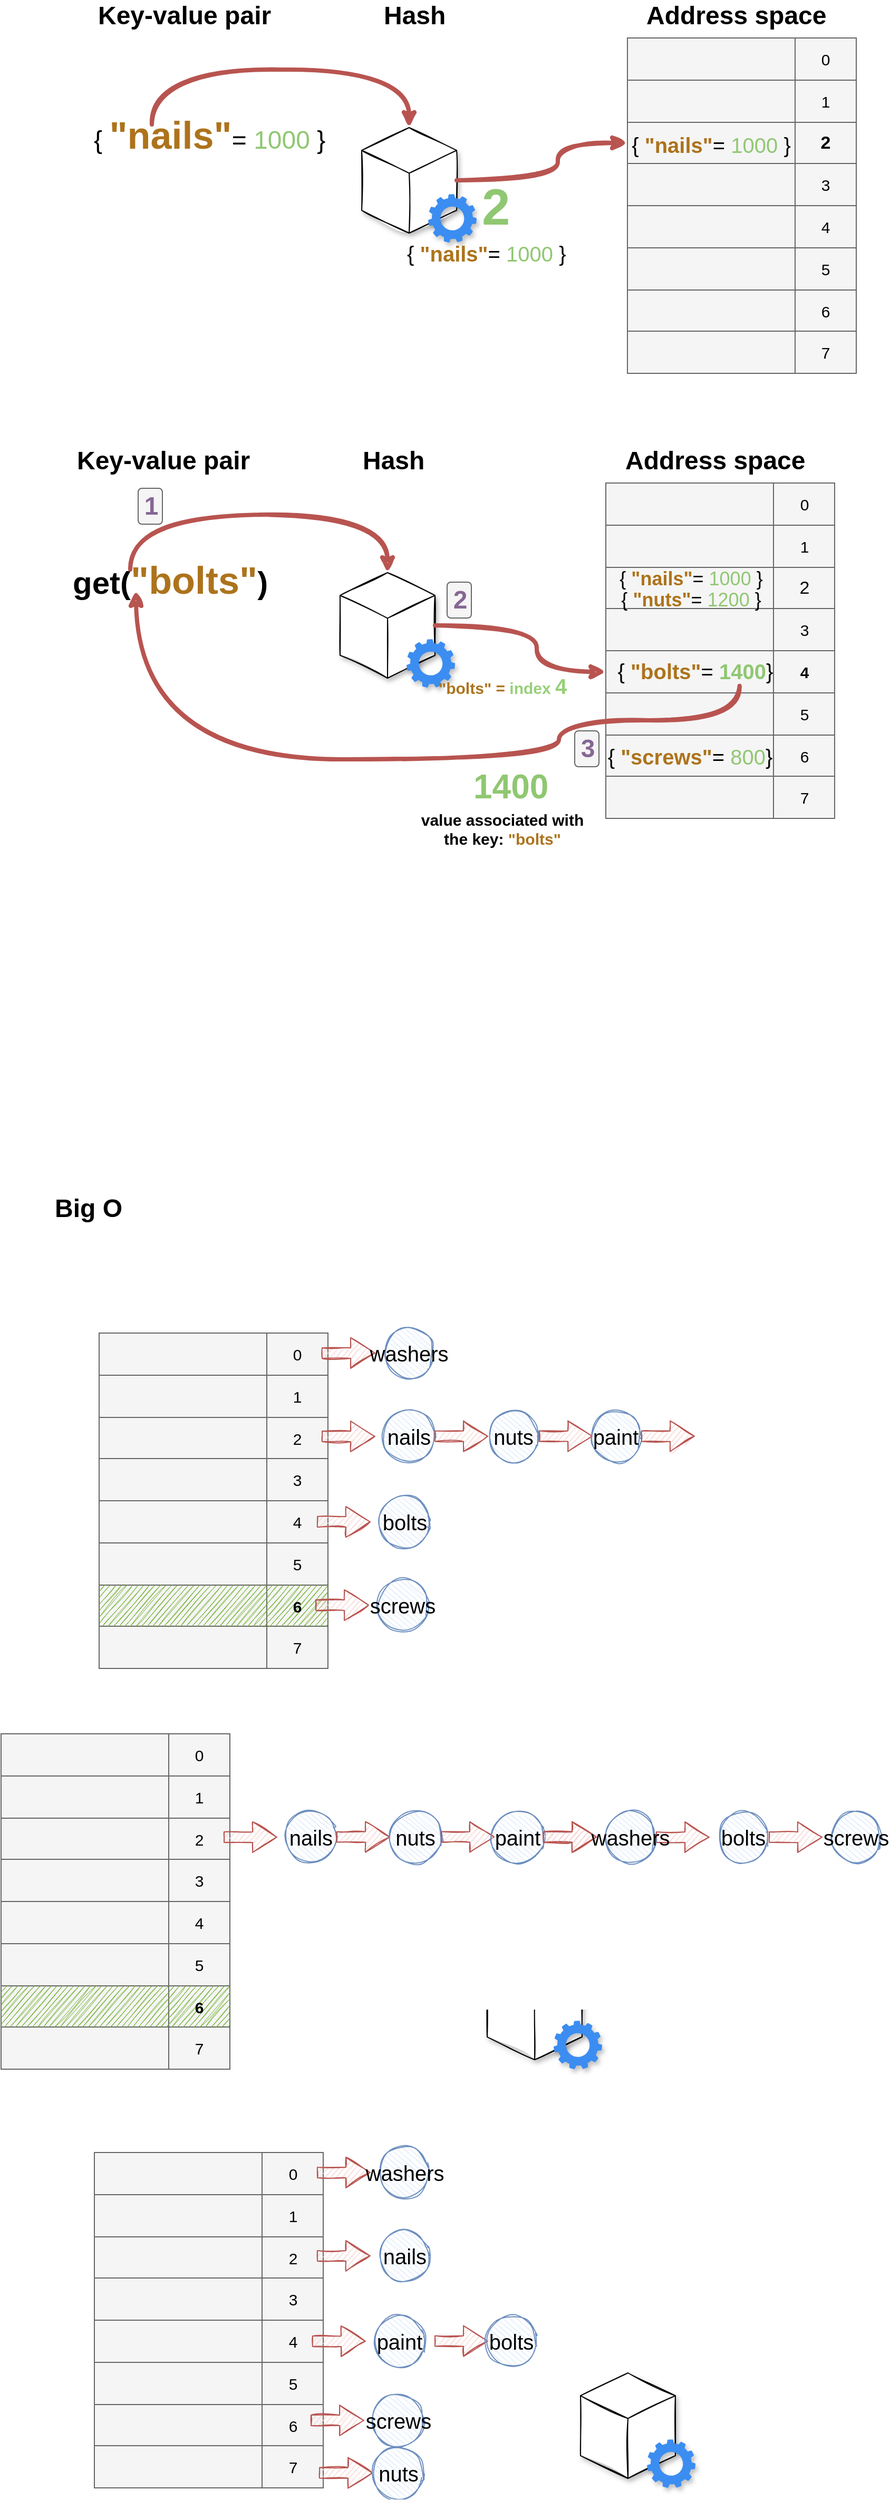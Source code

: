 <mxfile version="13.7.9" type="embed"><diagram id="lMCECdiOliHJ0kIxP1SO" name="Page-1"><mxGraphModel dx="1093" dy="-15664" grid="0" gridSize="10" guides="1" tooltips="1" connect="1" arrows="1" fold="1" page="0" pageScale="1" pageWidth="850" pageHeight="1100" background="#ffffff" math="0" shadow="0"><root><mxCell id="0"/><mxCell id="1" parent="0"/><mxCell id="261" value="" style="shape=table;html=1;whiteSpace=wrap;startSize=0;container=1;collapsible=0;childLayout=tableLayout;fillColor=#f5f5f5;strokeColor=#666666;fontColor=#000000;" vertex="1" parent="1"><mxGeometry x="96.5" y="18555" width="217" height="318" as="geometry"/></mxCell><mxCell id="262" value="" style="shape=partialRectangle;html=1;whiteSpace=wrap;collapsible=0;dropTarget=0;pointerEvents=0;fillColor=none;top=0;left=0;bottom=0;right=0;points=[[0,0.5],[1,0.5]];portConstraint=eastwest;fontColor=#000000;" vertex="1" parent="261"><mxGeometry width="217" height="40" as="geometry"/></mxCell><mxCell id="263" value="" style="shape=partialRectangle;html=1;whiteSpace=wrap;connectable=0;fillColor=none;top=0;left=0;bottom=0;right=0;overflow=hidden;fontColor=#000000;" vertex="1" parent="262"><mxGeometry width="159" height="40" as="geometry"/></mxCell><mxCell id="264" value="0" style="shape=partialRectangle;html=1;whiteSpace=wrap;connectable=0;fillColor=none;top=0;left=0;bottom=0;right=0;overflow=hidden;fontColor=#000000;fontSize=15;" vertex="1" parent="262"><mxGeometry x="159" width="58" height="40" as="geometry"/></mxCell><mxCell id="265" value="" style="shape=partialRectangle;html=1;whiteSpace=wrap;collapsible=0;dropTarget=0;pointerEvents=0;fillColor=none;top=0;left=0;bottom=0;right=0;points=[[0,0.5],[1,0.5]];portConstraint=eastwest;fontColor=#000000;" vertex="1" parent="261"><mxGeometry y="40" width="217" height="40" as="geometry"/></mxCell><mxCell id="266" value="" style="shape=partialRectangle;html=1;whiteSpace=wrap;connectable=0;fillColor=none;top=0;left=0;bottom=0;right=0;overflow=hidden;fontColor=#000000;" vertex="1" parent="265"><mxGeometry width="159" height="40" as="geometry"/></mxCell><mxCell id="267" value="1" style="shape=partialRectangle;html=1;whiteSpace=wrap;connectable=0;fillColor=none;top=0;left=0;bottom=0;right=0;overflow=hidden;fontColor=#000000;fontSize=15;" vertex="1" parent="265"><mxGeometry x="159" width="58" height="40" as="geometry"/></mxCell><mxCell id="268" value="" style="shape=partialRectangle;html=1;whiteSpace=wrap;collapsible=0;dropTarget=0;pointerEvents=0;fillColor=none;top=0;left=0;bottom=0;right=0;points=[[0,0.5],[1,0.5]];portConstraint=eastwest;fontColor=#000000;" vertex="1" parent="261"><mxGeometry y="80" width="217" height="39" as="geometry"/></mxCell><mxCell id="269" value="" style="shape=partialRectangle;html=1;whiteSpace=wrap;connectable=0;fillColor=none;top=0;left=0;bottom=0;right=0;overflow=hidden;fontColor=#000000;" vertex="1" parent="268"><mxGeometry width="159" height="39" as="geometry"/></mxCell><mxCell id="270" value="&lt;font style=&quot;font-size: 15px&quot;&gt;2&lt;/font&gt;" style="shape=partialRectangle;html=1;whiteSpace=wrap;connectable=0;fillColor=none;top=0;left=0;bottom=0;right=0;overflow=hidden;fontColor=#000000;fontSize=15;" vertex="1" parent="268"><mxGeometry x="159" width="58" height="39" as="geometry"/></mxCell><mxCell id="271" style="shape=partialRectangle;html=1;whiteSpace=wrap;collapsible=0;dropTarget=0;pointerEvents=0;fillColor=none;top=0;left=0;bottom=0;right=0;points=[[0,0.5],[1,0.5]];portConstraint=eastwest;fontColor=#000000;" vertex="1" parent="261"><mxGeometry y="119" width="217" height="40" as="geometry"/></mxCell><mxCell id="272" style="shape=partialRectangle;html=1;whiteSpace=wrap;connectable=0;fillColor=none;top=0;left=0;bottom=0;right=0;overflow=hidden;fontColor=#000000;" vertex="1" parent="271"><mxGeometry width="159" height="40" as="geometry"/></mxCell><mxCell id="273" value="3" style="shape=partialRectangle;html=1;whiteSpace=wrap;connectable=0;fillColor=none;top=0;left=0;bottom=0;right=0;overflow=hidden;fontColor=#000000;fontSize=15;" vertex="1" parent="271"><mxGeometry x="159" width="58" height="40" as="geometry"/></mxCell><mxCell id="274" style="shape=partialRectangle;html=1;whiteSpace=wrap;collapsible=0;dropTarget=0;pointerEvents=0;fillColor=none;top=0;left=0;bottom=0;right=0;points=[[0,0.5],[1,0.5]];portConstraint=eastwest;fontColor=#000000;" vertex="1" parent="261"><mxGeometry y="159" width="217" height="40" as="geometry"/></mxCell><mxCell id="275" value="" style="shape=partialRectangle;html=1;whiteSpace=wrap;connectable=0;fillColor=none;top=0;left=0;bottom=0;right=0;overflow=hidden;fontColor=#000000;" vertex="1" parent="274"><mxGeometry width="159" height="40" as="geometry"/></mxCell><mxCell id="276" value="4" style="shape=partialRectangle;html=1;whiteSpace=wrap;connectable=0;fillColor=none;top=0;left=0;bottom=0;right=0;overflow=hidden;fontColor=#000000;fontSize=15;" vertex="1" parent="274"><mxGeometry x="159" width="58" height="40" as="geometry"/></mxCell><mxCell id="277" style="shape=partialRectangle;html=1;whiteSpace=wrap;collapsible=0;dropTarget=0;pointerEvents=0;fillColor=none;top=0;left=0;bottom=0;right=0;points=[[0,0.5],[1,0.5]];portConstraint=eastwest;fontColor=#000000;" vertex="1" parent="261"><mxGeometry y="199" width="217" height="40" as="geometry"/></mxCell><mxCell id="278" style="shape=partialRectangle;html=1;whiteSpace=wrap;connectable=0;fillColor=none;top=0;left=0;bottom=0;right=0;overflow=hidden;fontColor=#000000;" vertex="1" parent="277"><mxGeometry width="159" height="40" as="geometry"/></mxCell><mxCell id="279" value="5" style="shape=partialRectangle;html=1;whiteSpace=wrap;connectable=0;fillColor=none;top=0;left=0;bottom=0;right=0;overflow=hidden;fontColor=#000000;fontSize=15;" vertex="1" parent="277"><mxGeometry x="159" width="58" height="40" as="geometry"/></mxCell><mxCell id="280" style="shape=partialRectangle;html=1;whiteSpace=wrap;collapsible=0;dropTarget=0;pointerEvents=0;fillColor=none;top=0;left=0;bottom=0;right=0;points=[[0,0.5],[1,0.5]];portConstraint=eastwest;fontColor=#000000;fontStyle=1" vertex="1" parent="261"><mxGeometry y="239" width="217" height="39" as="geometry"/></mxCell><mxCell id="281" style="shape=partialRectangle;html=1;whiteSpace=wrap;connectable=0;top=0;left=0;bottom=0;right=0;overflow=hidden;sketch=1;fillColor=none;fontColor=#000000;" vertex="1" parent="280"><mxGeometry width="159" height="39" as="geometry"/></mxCell><mxCell id="282" value="6" style="shape=partialRectangle;html=1;whiteSpace=wrap;connectable=0;top=0;left=0;bottom=0;right=0;overflow=hidden;fontSize=15;sketch=1;fillColor=none;fontColor=#000000;" vertex="1" parent="280"><mxGeometry x="159" width="58" height="39" as="geometry"/></mxCell><mxCell id="283" style="shape=partialRectangle;html=1;whiteSpace=wrap;collapsible=0;dropTarget=0;pointerEvents=0;fillColor=none;top=0;left=0;bottom=0;right=0;points=[[0,0.5],[1,0.5]];portConstraint=eastwest;fontColor=#000000;" vertex="1" parent="261"><mxGeometry y="278" width="217" height="40" as="geometry"/></mxCell><mxCell id="284" style="shape=partialRectangle;html=1;whiteSpace=wrap;connectable=0;fillColor=none;top=0;left=0;bottom=0;right=0;overflow=hidden;fontColor=#000000;" vertex="1" parent="283"><mxGeometry width="159" height="40" as="geometry"/></mxCell><mxCell id="285" value="7" style="shape=partialRectangle;html=1;whiteSpace=wrap;connectable=0;fillColor=none;top=0;left=0;bottom=0;right=0;overflow=hidden;fontColor=#000000;fontSize=15;" vertex="1" parent="283"><mxGeometry x="159" width="58" height="40" as="geometry"/></mxCell><mxCell id="221" value="" style="shape=table;html=1;whiteSpace=wrap;startSize=0;container=1;collapsible=0;childLayout=tableLayout;fillColor=#f5f5f5;strokeColor=#666666;fontColor=#000000;" vertex="1" parent="1"><mxGeometry x="8" y="18158" width="217" height="318" as="geometry"/></mxCell><mxCell id="222" value="" style="shape=partialRectangle;html=1;whiteSpace=wrap;collapsible=0;dropTarget=0;pointerEvents=0;fillColor=none;top=0;left=0;bottom=0;right=0;points=[[0,0.5],[1,0.5]];portConstraint=eastwest;fontColor=#000000;" vertex="1" parent="221"><mxGeometry width="217" height="40" as="geometry"/></mxCell><mxCell id="223" value="" style="shape=partialRectangle;html=1;whiteSpace=wrap;connectable=0;fillColor=none;top=0;left=0;bottom=0;right=0;overflow=hidden;fontColor=#000000;" vertex="1" parent="222"><mxGeometry width="159" height="40" as="geometry"/></mxCell><mxCell id="224" value="0" style="shape=partialRectangle;html=1;whiteSpace=wrap;connectable=0;fillColor=none;top=0;left=0;bottom=0;right=0;overflow=hidden;fontColor=#000000;fontSize=15;" vertex="1" parent="222"><mxGeometry x="159" width="58" height="40" as="geometry"/></mxCell><mxCell id="225" value="" style="shape=partialRectangle;html=1;whiteSpace=wrap;collapsible=0;dropTarget=0;pointerEvents=0;fillColor=none;top=0;left=0;bottom=0;right=0;points=[[0,0.5],[1,0.5]];portConstraint=eastwest;fontColor=#000000;" vertex="1" parent="221"><mxGeometry y="40" width="217" height="40" as="geometry"/></mxCell><mxCell id="226" value="" style="shape=partialRectangle;html=1;whiteSpace=wrap;connectable=0;fillColor=none;top=0;left=0;bottom=0;right=0;overflow=hidden;fontColor=#000000;" vertex="1" parent="225"><mxGeometry width="159" height="40" as="geometry"/></mxCell><mxCell id="227" value="1" style="shape=partialRectangle;html=1;whiteSpace=wrap;connectable=0;fillColor=none;top=0;left=0;bottom=0;right=0;overflow=hidden;fontColor=#000000;fontSize=15;" vertex="1" parent="225"><mxGeometry x="159" width="58" height="40" as="geometry"/></mxCell><mxCell id="228" value="" style="shape=partialRectangle;html=1;whiteSpace=wrap;collapsible=0;dropTarget=0;pointerEvents=0;fillColor=none;top=0;left=0;bottom=0;right=0;points=[[0,0.5],[1,0.5]];portConstraint=eastwest;fontColor=#000000;" vertex="1" parent="221"><mxGeometry y="80" width="217" height="39" as="geometry"/></mxCell><mxCell id="229" value="" style="shape=partialRectangle;html=1;whiteSpace=wrap;connectable=0;fillColor=none;top=0;left=0;bottom=0;right=0;overflow=hidden;fontColor=#000000;" vertex="1" parent="228"><mxGeometry width="159" height="39" as="geometry"/></mxCell><mxCell id="230" value="&lt;font style=&quot;font-size: 15px&quot;&gt;2&lt;/font&gt;" style="shape=partialRectangle;html=1;whiteSpace=wrap;connectable=0;fillColor=none;top=0;left=0;bottom=0;right=0;overflow=hidden;fontColor=#000000;fontSize=15;" vertex="1" parent="228"><mxGeometry x="159" width="58" height="39" as="geometry"/></mxCell><mxCell id="231" style="shape=partialRectangle;html=1;whiteSpace=wrap;collapsible=0;dropTarget=0;pointerEvents=0;fillColor=none;top=0;left=0;bottom=0;right=0;points=[[0,0.5],[1,0.5]];portConstraint=eastwest;fontColor=#000000;" vertex="1" parent="221"><mxGeometry y="119" width="217" height="40" as="geometry"/></mxCell><mxCell id="232" style="shape=partialRectangle;html=1;whiteSpace=wrap;connectable=0;fillColor=none;top=0;left=0;bottom=0;right=0;overflow=hidden;fontColor=#000000;" vertex="1" parent="231"><mxGeometry width="159" height="40" as="geometry"/></mxCell><mxCell id="233" value="3" style="shape=partialRectangle;html=1;whiteSpace=wrap;connectable=0;fillColor=none;top=0;left=0;bottom=0;right=0;overflow=hidden;fontColor=#000000;fontSize=15;" vertex="1" parent="231"><mxGeometry x="159" width="58" height="40" as="geometry"/></mxCell><mxCell id="234" style="shape=partialRectangle;html=1;whiteSpace=wrap;collapsible=0;dropTarget=0;pointerEvents=0;fillColor=none;top=0;left=0;bottom=0;right=0;points=[[0,0.5],[1,0.5]];portConstraint=eastwest;fontColor=#000000;" vertex="1" parent="221"><mxGeometry y="159" width="217" height="40" as="geometry"/></mxCell><mxCell id="235" value="" style="shape=partialRectangle;html=1;whiteSpace=wrap;connectable=0;fillColor=none;top=0;left=0;bottom=0;right=0;overflow=hidden;fontColor=#000000;" vertex="1" parent="234"><mxGeometry width="159" height="40" as="geometry"/></mxCell><mxCell id="236" value="4" style="shape=partialRectangle;html=1;whiteSpace=wrap;connectable=0;fillColor=none;top=0;left=0;bottom=0;right=0;overflow=hidden;fontColor=#000000;fontSize=15;" vertex="1" parent="234"><mxGeometry x="159" width="58" height="40" as="geometry"/></mxCell><mxCell id="237" style="shape=partialRectangle;html=1;whiteSpace=wrap;collapsible=0;dropTarget=0;pointerEvents=0;fillColor=none;top=0;left=0;bottom=0;right=0;points=[[0,0.5],[1,0.5]];portConstraint=eastwest;fontColor=#000000;" vertex="1" parent="221"><mxGeometry y="199" width="217" height="40" as="geometry"/></mxCell><mxCell id="238" style="shape=partialRectangle;html=1;whiteSpace=wrap;connectable=0;fillColor=none;top=0;left=0;bottom=0;right=0;overflow=hidden;fontColor=#000000;" vertex="1" parent="237"><mxGeometry width="159" height="40" as="geometry"/></mxCell><mxCell id="239" value="5" style="shape=partialRectangle;html=1;whiteSpace=wrap;connectable=0;fillColor=none;top=0;left=0;bottom=0;right=0;overflow=hidden;fontColor=#000000;fontSize=15;" vertex="1" parent="237"><mxGeometry x="159" width="58" height="40" as="geometry"/></mxCell><mxCell id="240" style="shape=partialRectangle;html=1;whiteSpace=wrap;collapsible=0;dropTarget=0;pointerEvents=0;fillColor=none;top=0;left=0;bottom=0;right=0;points=[[0,0.5],[1,0.5]];portConstraint=eastwest;fontColor=#000000;fontStyle=1" vertex="1" parent="221"><mxGeometry y="239" width="217" height="39" as="geometry"/></mxCell><mxCell id="241" style="shape=partialRectangle;html=1;whiteSpace=wrap;connectable=0;fillColor=#60a917;top=0;left=0;bottom=0;right=0;overflow=hidden;strokeColor=#2D7600;sketch=1;fontColor=#000000;" vertex="1" parent="240"><mxGeometry width="159" height="39" as="geometry"/></mxCell><mxCell id="242" value="&lt;b&gt;6&lt;/b&gt;" style="shape=partialRectangle;html=1;whiteSpace=wrap;connectable=0;fillColor=#60a917;top=0;left=0;bottom=0;right=0;overflow=hidden;fontSize=15;strokeColor=#2D7600;sketch=1;fontColor=#000000;" vertex="1" parent="240"><mxGeometry x="159" width="58" height="39" as="geometry"/></mxCell><mxCell id="243" style="shape=partialRectangle;html=1;whiteSpace=wrap;collapsible=0;dropTarget=0;pointerEvents=0;fillColor=none;top=0;left=0;bottom=0;right=0;points=[[0,0.5],[1,0.5]];portConstraint=eastwest;fontColor=#000000;" vertex="1" parent="221"><mxGeometry y="278" width="217" height="40" as="geometry"/></mxCell><mxCell id="244" style="shape=partialRectangle;html=1;whiteSpace=wrap;connectable=0;fillColor=none;top=0;left=0;bottom=0;right=0;overflow=hidden;fontColor=#000000;" vertex="1" parent="243"><mxGeometry width="159" height="40" as="geometry"/></mxCell><mxCell id="245" value="7" style="shape=partialRectangle;html=1;whiteSpace=wrap;connectable=0;fillColor=none;top=0;left=0;bottom=0;right=0;overflow=hidden;fontColor=#000000;fontSize=15;" vertex="1" parent="243"><mxGeometry x="159" width="58" height="40" as="geometry"/></mxCell><mxCell id="170" value="" style="shape=table;html=1;whiteSpace=wrap;startSize=0;container=1;collapsible=0;childLayout=tableLayout;fillColor=#f5f5f5;strokeColor=#666666;fontColor=#000000;" vertex="1" parent="1"><mxGeometry x="101" y="17778" width="217" height="318" as="geometry"/></mxCell><mxCell id="171" value="" style="shape=partialRectangle;html=1;whiteSpace=wrap;collapsible=0;dropTarget=0;pointerEvents=0;fillColor=none;top=0;left=0;bottom=0;right=0;points=[[0,0.5],[1,0.5]];portConstraint=eastwest;fontColor=#000000;" vertex="1" parent="170"><mxGeometry width="217" height="40" as="geometry"/></mxCell><mxCell id="172" value="" style="shape=partialRectangle;html=1;whiteSpace=wrap;connectable=0;fillColor=none;top=0;left=0;bottom=0;right=0;overflow=hidden;fontColor=#000000;" vertex="1" parent="171"><mxGeometry width="159" height="40" as="geometry"/></mxCell><mxCell id="173" value="0" style="shape=partialRectangle;html=1;whiteSpace=wrap;connectable=0;fillColor=none;top=0;left=0;bottom=0;right=0;overflow=hidden;fontColor=#000000;fontSize=15;" vertex="1" parent="171"><mxGeometry x="159" width="58" height="40" as="geometry"/></mxCell><mxCell id="174" value="" style="shape=partialRectangle;html=1;whiteSpace=wrap;collapsible=0;dropTarget=0;pointerEvents=0;fillColor=none;top=0;left=0;bottom=0;right=0;points=[[0,0.5],[1,0.5]];portConstraint=eastwest;fontColor=#000000;" vertex="1" parent="170"><mxGeometry y="40" width="217" height="40" as="geometry"/></mxCell><mxCell id="175" value="" style="shape=partialRectangle;html=1;whiteSpace=wrap;connectable=0;fillColor=none;top=0;left=0;bottom=0;right=0;overflow=hidden;fontColor=#000000;" vertex="1" parent="174"><mxGeometry width="159" height="40" as="geometry"/></mxCell><mxCell id="176" value="1" style="shape=partialRectangle;html=1;whiteSpace=wrap;connectable=0;fillColor=none;top=0;left=0;bottom=0;right=0;overflow=hidden;fontColor=#000000;fontSize=15;" vertex="1" parent="174"><mxGeometry x="159" width="58" height="40" as="geometry"/></mxCell><mxCell id="177" value="" style="shape=partialRectangle;html=1;whiteSpace=wrap;collapsible=0;dropTarget=0;pointerEvents=0;fillColor=none;top=0;left=0;bottom=0;right=0;points=[[0,0.5],[1,0.5]];portConstraint=eastwest;fontColor=#000000;" vertex="1" parent="170"><mxGeometry y="80" width="217" height="39" as="geometry"/></mxCell><mxCell id="178" value="" style="shape=partialRectangle;html=1;whiteSpace=wrap;connectable=0;fillColor=none;top=0;left=0;bottom=0;right=0;overflow=hidden;fontColor=#000000;" vertex="1" parent="177"><mxGeometry width="159" height="39" as="geometry"/></mxCell><mxCell id="179" value="&lt;font style=&quot;font-size: 15px&quot;&gt;2&lt;/font&gt;" style="shape=partialRectangle;html=1;whiteSpace=wrap;connectable=0;fillColor=none;top=0;left=0;bottom=0;right=0;overflow=hidden;fontColor=#000000;fontSize=15;" vertex="1" parent="177"><mxGeometry x="159" width="58" height="39" as="geometry"/></mxCell><mxCell id="180" style="shape=partialRectangle;html=1;whiteSpace=wrap;collapsible=0;dropTarget=0;pointerEvents=0;fillColor=none;top=0;left=0;bottom=0;right=0;points=[[0,0.5],[1,0.5]];portConstraint=eastwest;fontColor=#000000;" vertex="1" parent="170"><mxGeometry y="119" width="217" height="40" as="geometry"/></mxCell><mxCell id="181" style="shape=partialRectangle;html=1;whiteSpace=wrap;connectable=0;fillColor=none;top=0;left=0;bottom=0;right=0;overflow=hidden;fontColor=#000000;" vertex="1" parent="180"><mxGeometry width="159" height="40" as="geometry"/></mxCell><mxCell id="182" value="3" style="shape=partialRectangle;html=1;whiteSpace=wrap;connectable=0;fillColor=none;top=0;left=0;bottom=0;right=0;overflow=hidden;fontColor=#000000;fontSize=15;" vertex="1" parent="180"><mxGeometry x="159" width="58" height="40" as="geometry"/></mxCell><mxCell id="183" style="shape=partialRectangle;html=1;whiteSpace=wrap;collapsible=0;dropTarget=0;pointerEvents=0;fillColor=none;top=0;left=0;bottom=0;right=0;points=[[0,0.5],[1,0.5]];portConstraint=eastwest;fontColor=#000000;" vertex="1" parent="170"><mxGeometry y="159" width="217" height="40" as="geometry"/></mxCell><mxCell id="184" value="" style="shape=partialRectangle;html=1;whiteSpace=wrap;connectable=0;fillColor=none;top=0;left=0;bottom=0;right=0;overflow=hidden;fontColor=#000000;" vertex="1" parent="183"><mxGeometry width="159" height="40" as="geometry"/></mxCell><mxCell id="185" value="4" style="shape=partialRectangle;html=1;whiteSpace=wrap;connectable=0;fillColor=none;top=0;left=0;bottom=0;right=0;overflow=hidden;fontColor=#000000;fontSize=15;" vertex="1" parent="183"><mxGeometry x="159" width="58" height="40" as="geometry"/></mxCell><mxCell id="186" style="shape=partialRectangle;html=1;whiteSpace=wrap;collapsible=0;dropTarget=0;pointerEvents=0;fillColor=none;top=0;left=0;bottom=0;right=0;points=[[0,0.5],[1,0.5]];portConstraint=eastwest;fontColor=#000000;" vertex="1" parent="170"><mxGeometry y="199" width="217" height="40" as="geometry"/></mxCell><mxCell id="187" style="shape=partialRectangle;html=1;whiteSpace=wrap;connectable=0;fillColor=none;top=0;left=0;bottom=0;right=0;overflow=hidden;fontColor=#000000;" vertex="1" parent="186"><mxGeometry width="159" height="40" as="geometry"/></mxCell><mxCell id="188" value="5" style="shape=partialRectangle;html=1;whiteSpace=wrap;connectable=0;fillColor=none;top=0;left=0;bottom=0;right=0;overflow=hidden;fontColor=#000000;fontSize=15;" vertex="1" parent="186"><mxGeometry x="159" width="58" height="40" as="geometry"/></mxCell><mxCell id="189" style="shape=partialRectangle;html=1;whiteSpace=wrap;collapsible=0;dropTarget=0;pointerEvents=0;fillColor=none;top=0;left=0;bottom=0;right=0;points=[[0,0.5],[1,0.5]];portConstraint=eastwest;fontColor=#000000;fontStyle=1" vertex="1" parent="170"><mxGeometry y="239" width="217" height="39" as="geometry"/></mxCell><mxCell id="190" style="shape=partialRectangle;html=1;whiteSpace=wrap;connectable=0;fillColor=#60a917;top=0;left=0;bottom=0;right=0;overflow=hidden;strokeColor=#2D7600;sketch=1;fontColor=#000000;" vertex="1" parent="189"><mxGeometry width="159" height="39" as="geometry"/></mxCell><mxCell id="191" value="&lt;b&gt;6&lt;/b&gt;" style="shape=partialRectangle;html=1;whiteSpace=wrap;connectable=0;fillColor=#60a917;top=0;left=0;bottom=0;right=0;overflow=hidden;fontSize=15;strokeColor=#2D7600;sketch=1;fontColor=#000000;" vertex="1" parent="189"><mxGeometry x="159" width="58" height="39" as="geometry"/></mxCell><mxCell id="192" style="shape=partialRectangle;html=1;whiteSpace=wrap;collapsible=0;dropTarget=0;pointerEvents=0;fillColor=none;top=0;left=0;bottom=0;right=0;points=[[0,0.5],[1,0.5]];portConstraint=eastwest;fontColor=#000000;" vertex="1" parent="170"><mxGeometry y="278" width="217" height="40" as="geometry"/></mxCell><mxCell id="193" style="shape=partialRectangle;html=1;whiteSpace=wrap;connectable=0;fillColor=none;top=0;left=0;bottom=0;right=0;overflow=hidden;fontColor=#000000;" vertex="1" parent="192"><mxGeometry width="159" height="40" as="geometry"/></mxCell><mxCell id="194" value="7" style="shape=partialRectangle;html=1;whiteSpace=wrap;connectable=0;fillColor=none;top=0;left=0;bottom=0;right=0;overflow=hidden;fontColor=#000000;fontSize=15;" vertex="1" parent="192"><mxGeometry x="159" width="58" height="40" as="geometry"/></mxCell><mxCell id="121" value="" style="shape=table;html=1;whiteSpace=wrap;startSize=0;container=1;collapsible=0;childLayout=tableLayout;fillColor=#f5f5f5;strokeColor=#666666;fontColor=#000000;" vertex="1" parent="1"><mxGeometry x="581.5" y="16972" width="217" height="318" as="geometry"/></mxCell><mxCell id="122" value="" style="shape=partialRectangle;html=1;whiteSpace=wrap;collapsible=0;dropTarget=0;pointerEvents=0;fillColor=none;top=0;left=0;bottom=0;right=0;points=[[0,0.5],[1,0.5]];portConstraint=eastwest;fontColor=#000000;" vertex="1" parent="121"><mxGeometry width="217" height="40" as="geometry"/></mxCell><mxCell id="123" value="" style="shape=partialRectangle;html=1;whiteSpace=wrap;connectable=0;fillColor=none;top=0;left=0;bottom=0;right=0;overflow=hidden;fontColor=#000000;" vertex="1" parent="122"><mxGeometry width="159" height="40" as="geometry"/></mxCell><mxCell id="124" value="0" style="shape=partialRectangle;html=1;whiteSpace=wrap;connectable=0;fillColor=none;top=0;left=0;bottom=0;right=0;overflow=hidden;fontColor=#000000;fontSize=15;" vertex="1" parent="122"><mxGeometry x="159" width="58" height="40" as="geometry"/></mxCell><mxCell id="125" value="" style="shape=partialRectangle;html=1;whiteSpace=wrap;collapsible=0;dropTarget=0;pointerEvents=0;fillColor=none;top=0;left=0;bottom=0;right=0;points=[[0,0.5],[1,0.5]];portConstraint=eastwest;fontColor=#000000;" vertex="1" parent="121"><mxGeometry y="40" width="217" height="40" as="geometry"/></mxCell><mxCell id="126" value="" style="shape=partialRectangle;html=1;whiteSpace=wrap;connectable=0;fillColor=none;top=0;left=0;bottom=0;right=0;overflow=hidden;fontColor=#000000;" vertex="1" parent="125"><mxGeometry width="159" height="40" as="geometry"/></mxCell><mxCell id="127" value="1" style="shape=partialRectangle;html=1;whiteSpace=wrap;connectable=0;fillColor=none;top=0;left=0;bottom=0;right=0;overflow=hidden;fontColor=#000000;fontSize=15;" vertex="1" parent="125"><mxGeometry x="159" width="58" height="40" as="geometry"/></mxCell><mxCell id="128" value="" style="shape=partialRectangle;html=1;whiteSpace=wrap;collapsible=0;dropTarget=0;pointerEvents=0;fillColor=none;top=0;left=0;bottom=0;right=0;points=[[0,0.5],[1,0.5]];portConstraint=eastwest;fontColor=#000000;" vertex="1" parent="121"><mxGeometry y="80" width="217" height="39" as="geometry"/></mxCell><mxCell id="129" value="" style="shape=partialRectangle;html=1;whiteSpace=wrap;connectable=0;fillColor=none;top=0;left=0;bottom=0;right=0;overflow=hidden;fontColor=#000000;" vertex="1" parent="128"><mxGeometry width="159" height="39" as="geometry"/></mxCell><mxCell id="130" value="&lt;font style=&quot;font-size: 17px&quot;&gt;2&lt;/font&gt;" style="shape=partialRectangle;html=1;whiteSpace=wrap;connectable=0;fillColor=none;top=0;left=0;bottom=0;right=0;overflow=hidden;fontColor=#000000;fontSize=15;" vertex="1" parent="128"><mxGeometry x="159" width="58" height="39" as="geometry"/></mxCell><mxCell id="131" style="shape=partialRectangle;html=1;whiteSpace=wrap;collapsible=0;dropTarget=0;pointerEvents=0;fillColor=none;top=0;left=0;bottom=0;right=0;points=[[0,0.5],[1,0.5]];portConstraint=eastwest;fontColor=#000000;" vertex="1" parent="121"><mxGeometry y="119" width="217" height="40" as="geometry"/></mxCell><mxCell id="132" style="shape=partialRectangle;html=1;whiteSpace=wrap;connectable=0;fillColor=none;top=0;left=0;bottom=0;right=0;overflow=hidden;fontColor=#000000;" vertex="1" parent="131"><mxGeometry width="159" height="40" as="geometry"/></mxCell><mxCell id="133" value="3" style="shape=partialRectangle;html=1;whiteSpace=wrap;connectable=0;fillColor=none;top=0;left=0;bottom=0;right=0;overflow=hidden;fontColor=#000000;fontSize=15;" vertex="1" parent="131"><mxGeometry x="159" width="58" height="40" as="geometry"/></mxCell><mxCell id="134" style="shape=partialRectangle;html=1;whiteSpace=wrap;collapsible=0;dropTarget=0;pointerEvents=0;fillColor=none;top=0;left=0;bottom=0;right=0;points=[[0,0.5],[1,0.5]];portConstraint=eastwest;fontColor=#000000;" vertex="1" parent="121"><mxGeometry y="159" width="217" height="40" as="geometry"/></mxCell><mxCell id="135" value="" style="shape=partialRectangle;html=1;whiteSpace=wrap;connectable=0;fillColor=none;top=0;left=0;bottom=0;right=0;overflow=hidden;fontColor=#000000;" vertex="1" parent="134"><mxGeometry width="159" height="40" as="geometry"/></mxCell><mxCell id="136" value="&lt;b&gt;4&lt;/b&gt;" style="shape=partialRectangle;html=1;whiteSpace=wrap;connectable=0;fillColor=none;top=0;left=0;bottom=0;right=0;overflow=hidden;fontColor=#000000;fontSize=15;" vertex="1" parent="134"><mxGeometry x="159" width="58" height="40" as="geometry"/></mxCell><mxCell id="137" style="shape=partialRectangle;html=1;whiteSpace=wrap;collapsible=0;dropTarget=0;pointerEvents=0;fillColor=none;top=0;left=0;bottom=0;right=0;points=[[0,0.5],[1,0.5]];portConstraint=eastwest;fontColor=#000000;" vertex="1" parent="121"><mxGeometry y="199" width="217" height="40" as="geometry"/></mxCell><mxCell id="138" style="shape=partialRectangle;html=1;whiteSpace=wrap;connectable=0;fillColor=none;top=0;left=0;bottom=0;right=0;overflow=hidden;fontColor=#000000;" vertex="1" parent="137"><mxGeometry width="159" height="40" as="geometry"/></mxCell><mxCell id="139" value="5" style="shape=partialRectangle;html=1;whiteSpace=wrap;connectable=0;fillColor=none;top=0;left=0;bottom=0;right=0;overflow=hidden;fontColor=#000000;fontSize=15;" vertex="1" parent="137"><mxGeometry x="159" width="58" height="40" as="geometry"/></mxCell><mxCell id="140" style="shape=partialRectangle;html=1;whiteSpace=wrap;collapsible=0;dropTarget=0;pointerEvents=0;fillColor=none;top=0;left=0;bottom=0;right=0;points=[[0,0.5],[1,0.5]];portConstraint=eastwest;fontColor=#000000;" vertex="1" parent="121"><mxGeometry y="239" width="217" height="39" as="geometry"/></mxCell><mxCell id="141" style="shape=partialRectangle;html=1;whiteSpace=wrap;connectable=0;fillColor=none;top=0;left=0;bottom=0;right=0;overflow=hidden;fontColor=#000000;" vertex="1" parent="140"><mxGeometry width="159" height="39" as="geometry"/></mxCell><mxCell id="142" value="6" style="shape=partialRectangle;html=1;whiteSpace=wrap;connectable=0;fillColor=none;top=0;left=0;bottom=0;right=0;overflow=hidden;fontColor=#000000;fontSize=15;" vertex="1" parent="140"><mxGeometry x="159" width="58" height="39" as="geometry"/></mxCell><mxCell id="143" style="shape=partialRectangle;html=1;whiteSpace=wrap;collapsible=0;dropTarget=0;pointerEvents=0;fillColor=none;top=0;left=0;bottom=0;right=0;points=[[0,0.5],[1,0.5]];portConstraint=eastwest;fontColor=#000000;" vertex="1" parent="121"><mxGeometry y="278" width="217" height="40" as="geometry"/></mxCell><mxCell id="144" style="shape=partialRectangle;html=1;whiteSpace=wrap;connectable=0;fillColor=none;top=0;left=0;bottom=0;right=0;overflow=hidden;fontColor=#000000;" vertex="1" parent="143"><mxGeometry width="159" height="40" as="geometry"/></mxCell><mxCell id="145" value="7" style="shape=partialRectangle;html=1;whiteSpace=wrap;connectable=0;fillColor=none;top=0;left=0;bottom=0;right=0;overflow=hidden;fontColor=#000000;fontSize=15;" vertex="1" parent="143"><mxGeometry x="159" width="58" height="40" as="geometry"/></mxCell><mxCell id="39" value="" style="shape=table;html=1;whiteSpace=wrap;startSize=0;container=1;collapsible=0;childLayout=tableLayout;fillColor=#f5f5f5;strokeColor=#666666;fontColor=#000000;" parent="1" vertex="1"><mxGeometry x="602" y="16550" width="217" height="318" as="geometry"/></mxCell><mxCell id="40" value="" style="shape=partialRectangle;html=1;whiteSpace=wrap;collapsible=0;dropTarget=0;pointerEvents=0;fillColor=none;top=0;left=0;bottom=0;right=0;points=[[0,0.5],[1,0.5]];portConstraint=eastwest;fontColor=#000000;" parent="39" vertex="1"><mxGeometry width="217" height="40" as="geometry"/></mxCell><mxCell id="41" value="" style="shape=partialRectangle;html=1;whiteSpace=wrap;connectable=0;fillColor=none;top=0;left=0;bottom=0;right=0;overflow=hidden;fontColor=#000000;" parent="40" vertex="1"><mxGeometry width="159" height="40" as="geometry"/></mxCell><mxCell id="42" value="0" style="shape=partialRectangle;html=1;whiteSpace=wrap;connectable=0;fillColor=none;top=0;left=0;bottom=0;right=0;overflow=hidden;fontColor=#000000;fontSize=15;" parent="40" vertex="1"><mxGeometry x="159" width="58" height="40" as="geometry"/></mxCell><mxCell id="44" value="" style="shape=partialRectangle;html=1;whiteSpace=wrap;collapsible=0;dropTarget=0;pointerEvents=0;fillColor=none;top=0;left=0;bottom=0;right=0;points=[[0,0.5],[1,0.5]];portConstraint=eastwest;fontColor=#000000;" parent="39" vertex="1"><mxGeometry y="40" width="217" height="40" as="geometry"/></mxCell><mxCell id="45" value="" style="shape=partialRectangle;html=1;whiteSpace=wrap;connectable=0;fillColor=none;top=0;left=0;bottom=0;right=0;overflow=hidden;fontColor=#000000;" parent="44" vertex="1"><mxGeometry width="159" height="40" as="geometry"/></mxCell><mxCell id="46" value="1" style="shape=partialRectangle;html=1;whiteSpace=wrap;connectable=0;fillColor=none;top=0;left=0;bottom=0;right=0;overflow=hidden;fontColor=#000000;fontSize=15;" parent="44" vertex="1"><mxGeometry x="159" width="58" height="40" as="geometry"/></mxCell><mxCell id="48" value="" style="shape=partialRectangle;html=1;whiteSpace=wrap;collapsible=0;dropTarget=0;pointerEvents=0;fillColor=none;top=0;left=0;bottom=0;right=0;points=[[0,0.5],[1,0.5]];portConstraint=eastwest;fontColor=#000000;" parent="39" vertex="1"><mxGeometry y="80" width="217" height="39" as="geometry"/></mxCell><mxCell id="49" value="" style="shape=partialRectangle;html=1;whiteSpace=wrap;connectable=0;fillColor=none;top=0;left=0;bottom=0;right=0;overflow=hidden;fontColor=#000000;" parent="48" vertex="1"><mxGeometry width="159" height="39" as="geometry"/></mxCell><mxCell id="50" value="&lt;b&gt;&lt;font style=&quot;font-size: 17px&quot;&gt;2&lt;/font&gt;&lt;/b&gt;" style="shape=partialRectangle;html=1;whiteSpace=wrap;connectable=0;fillColor=none;top=0;left=0;bottom=0;right=0;overflow=hidden;fontColor=#000000;fontSize=15;" parent="48" vertex="1"><mxGeometry x="159" width="58" height="39" as="geometry"/></mxCell><mxCell id="64" style="shape=partialRectangle;html=1;whiteSpace=wrap;collapsible=0;dropTarget=0;pointerEvents=0;fillColor=none;top=0;left=0;bottom=0;right=0;points=[[0,0.5],[1,0.5]];portConstraint=eastwest;fontColor=#000000;" parent="39" vertex="1"><mxGeometry y="119" width="217" height="40" as="geometry"/></mxCell><mxCell id="65" style="shape=partialRectangle;html=1;whiteSpace=wrap;connectable=0;fillColor=none;top=0;left=0;bottom=0;right=0;overflow=hidden;fontColor=#000000;" parent="64" vertex="1"><mxGeometry width="159" height="40" as="geometry"/></mxCell><mxCell id="66" value="3" style="shape=partialRectangle;html=1;whiteSpace=wrap;connectable=0;fillColor=none;top=0;left=0;bottom=0;right=0;overflow=hidden;fontColor=#000000;fontSize=15;" parent="64" vertex="1"><mxGeometry x="159" width="58" height="40" as="geometry"/></mxCell><mxCell id="61" style="shape=partialRectangle;html=1;whiteSpace=wrap;collapsible=0;dropTarget=0;pointerEvents=0;fillColor=none;top=0;left=0;bottom=0;right=0;points=[[0,0.5],[1,0.5]];portConstraint=eastwest;fontColor=#000000;" parent="39" vertex="1"><mxGeometry y="159" width="217" height="40" as="geometry"/></mxCell><mxCell id="62" value="" style="shape=partialRectangle;html=1;whiteSpace=wrap;connectable=0;fillColor=none;top=0;left=0;bottom=0;right=0;overflow=hidden;fontColor=#000000;" parent="61" vertex="1"><mxGeometry width="159" height="40" as="geometry"/></mxCell><mxCell id="63" value="4" style="shape=partialRectangle;html=1;whiteSpace=wrap;connectable=0;fillColor=none;top=0;left=0;bottom=0;right=0;overflow=hidden;fontColor=#000000;fontSize=15;" parent="61" vertex="1"><mxGeometry x="159" width="58" height="40" as="geometry"/></mxCell><mxCell id="58" style="shape=partialRectangle;html=1;whiteSpace=wrap;collapsible=0;dropTarget=0;pointerEvents=0;fillColor=none;top=0;left=0;bottom=0;right=0;points=[[0,0.5],[1,0.5]];portConstraint=eastwest;fontColor=#000000;" parent="39" vertex="1"><mxGeometry y="199" width="217" height="40" as="geometry"/></mxCell><mxCell id="59" style="shape=partialRectangle;html=1;whiteSpace=wrap;connectable=0;fillColor=none;top=0;left=0;bottom=0;right=0;overflow=hidden;fontColor=#000000;" parent="58" vertex="1"><mxGeometry width="159" height="40" as="geometry"/></mxCell><mxCell id="60" value="5" style="shape=partialRectangle;html=1;whiteSpace=wrap;connectable=0;fillColor=none;top=0;left=0;bottom=0;right=0;overflow=hidden;fontColor=#000000;fontSize=15;" parent="58" vertex="1"><mxGeometry x="159" width="58" height="40" as="geometry"/></mxCell><mxCell id="55" style="shape=partialRectangle;html=1;whiteSpace=wrap;collapsible=0;dropTarget=0;pointerEvents=0;fillColor=none;top=0;left=0;bottom=0;right=0;points=[[0,0.5],[1,0.5]];portConstraint=eastwest;fontColor=#000000;" parent="39" vertex="1"><mxGeometry y="239" width="217" height="39" as="geometry"/></mxCell><mxCell id="56" style="shape=partialRectangle;html=1;whiteSpace=wrap;connectable=0;fillColor=none;top=0;left=0;bottom=0;right=0;overflow=hidden;fontColor=#000000;" parent="55" vertex="1"><mxGeometry width="159" height="39" as="geometry"/></mxCell><mxCell id="57" value="6" style="shape=partialRectangle;html=1;whiteSpace=wrap;connectable=0;fillColor=none;top=0;left=0;bottom=0;right=0;overflow=hidden;fontColor=#000000;fontSize=15;" parent="55" vertex="1"><mxGeometry x="159" width="58" height="39" as="geometry"/></mxCell><mxCell id="67" style="shape=partialRectangle;html=1;whiteSpace=wrap;collapsible=0;dropTarget=0;pointerEvents=0;fillColor=none;top=0;left=0;bottom=0;right=0;points=[[0,0.5],[1,0.5]];portConstraint=eastwest;fontColor=#000000;" parent="39" vertex="1"><mxGeometry y="278" width="217" height="40" as="geometry"/></mxCell><mxCell id="68" style="shape=partialRectangle;html=1;whiteSpace=wrap;connectable=0;fillColor=none;top=0;left=0;bottom=0;right=0;overflow=hidden;fontColor=#000000;" parent="67" vertex="1"><mxGeometry width="159" height="40" as="geometry"/></mxCell><mxCell id="69" value="7" style="shape=partialRectangle;html=1;whiteSpace=wrap;connectable=0;fillColor=none;top=0;left=0;bottom=0;right=0;overflow=hidden;fontColor=#000000;fontSize=15;" parent="67" vertex="1"><mxGeometry x="159" width="58" height="40" as="geometry"/></mxCell><mxCell id="73" value="&lt;font&gt;&lt;span style=&quot;font-size: 24px&quot;&gt;{ &lt;/span&gt;&lt;font color=&quot;#ad731c&quot; style=&quot;font-size: 36px&quot;&gt;&lt;b&gt;&quot;nails&quot;&lt;/b&gt;&lt;/font&gt;&lt;span style=&quot;font-size: 24px&quot;&gt;= &lt;/span&gt;&lt;font color=&quot;#90c772&quot; style=&quot;font-size: 24px&quot;&gt;1000 &lt;/font&gt;&lt;span style=&quot;font-size: 24px&quot;&gt;}&lt;/span&gt;&lt;/font&gt;" style="text;html=1;strokeColor=none;fillColor=none;align=left;verticalAlign=middle;whiteSpace=wrap;rounded=0;fontColor=#000000;" parent="1" vertex="1"><mxGeometry x="94" y="16632" width="228" height="20" as="geometry"/></mxCell><mxCell id="74" value="" style="html=1;whiteSpace=wrap;shape=isoCube2;backgroundOutline=1;isoAngle=15;fontColor=#000000;align=left;shadow=1;sketch=1;" parent="1" vertex="1"><mxGeometry x="350" y="16635" width="90" height="100" as="geometry"/></mxCell><mxCell id="75" value="" style="html=1;aspect=fixed;strokeColor=none;shadow=1;align=center;verticalAlign=top;fillColor=#3B8DF1;shape=mxgraph.gcp2.gear;fontColor=#000000;strokeWidth=1;sketch=0;" parent="1" vertex="1"><mxGeometry x="413" y="16698" width="46" height="46" as="geometry"/></mxCell><mxCell id="76" value="&lt;font style=&quot;font-size: 24px&quot;&gt;Hash&lt;/font&gt;" style="text;html=1;strokeColor=none;fillColor=none;align=left;verticalAlign=middle;whiteSpace=wrap;rounded=0;fontColor=#000000;fontStyle=1" parent="1" vertex="1"><mxGeometry x="369" y="16519" width="66" height="20" as="geometry"/></mxCell><mxCell id="77" value="&lt;font style=&quot;font-size: 24px&quot;&gt;Address space&lt;/font&gt;" style="text;html=1;strokeColor=none;fillColor=none;align=left;verticalAlign=middle;whiteSpace=wrap;rounded=0;fontColor=#000000;fontStyle=1" parent="1" vertex="1"><mxGeometry x="618" y="16519" width="176" height="20" as="geometry"/></mxCell><mxCell id="78" value="&lt;font style=&quot;font-size: 24px&quot;&gt;Key-value pair&lt;/font&gt;" style="text;html=1;strokeColor=none;fillColor=none;align=left;verticalAlign=middle;whiteSpace=wrap;rounded=0;fontColor=#000000;fontStyle=1" parent="1" vertex="1"><mxGeometry x="98" y="16519" width="170" height="20" as="geometry"/></mxCell><mxCell id="79" value="" style="edgeStyle=segmentEdgeStyle;endArrow=classic;html=1;fontColor=#000000;entryX=0.5;entryY=0;entryDx=0;entryDy=0;entryPerimeter=0;exitX=0.25;exitY=0;exitDx=0;exitDy=0;strokeWidth=4;sketch=1;curved=1;strokeColor=#b85450;fillColor=#f8cecc;" parent="1" source="73" target="74" edge="1"><mxGeometry width="50" height="50" relative="1" as="geometry"><mxPoint x="174" y="16600" as="sourcePoint"/><mxPoint x="224" y="16550" as="targetPoint"/><Array as="points"><mxPoint x="151" y="16580"/><mxPoint x="395" y="16580"/></Array></mxGeometry></mxCell><mxCell id="80" value="" style="edgeStyle=segmentEdgeStyle;endArrow=classic;html=1;fontColor=#000000;entryX=0;entryY=0.5;entryDx=0;entryDy=0;strokeWidth=4;sketch=1;curved=1;strokeColor=#b85450;fillColor=#f8cecc;" parent="1" target="48" edge="1"><mxGeometry width="50" height="50" relative="1" as="geometry"><mxPoint x="440" y="16685" as="sourcePoint"/><mxPoint x="703" y="16669.5" as="targetPoint"/><Array as="points"><mxPoint x="536" y="16685"/><mxPoint x="536" y="16650"/></Array></mxGeometry></mxCell><mxCell id="81" value="&lt;span style=&quot;font-size: 20px ; text-align: left&quot;&gt;{&amp;nbsp;&lt;/span&gt;&lt;font color=&quot;#ad731c&quot; style=&quot;font-size: 20px ; text-align: left&quot;&gt;&lt;b&gt;&quot;nails&quot;&lt;/b&gt;&lt;/font&gt;&lt;span style=&quot;font-size: 20px ; text-align: left&quot;&gt;=&amp;nbsp;&lt;/span&gt;&lt;font color=&quot;#90c772&quot; style=&quot;font-size: 20px ; text-align: left&quot;&gt;1000&amp;nbsp;&lt;/font&gt;&lt;span style=&quot;font-size: 20px ; text-align: left&quot;&gt;}&lt;/span&gt;" style="text;html=1;align=center;verticalAlign=middle;resizable=0;points=[];autosize=1;fontColor=#000000;" parent="1" vertex="1"><mxGeometry x="601" y="16640" width="160" height="21" as="geometry"/></mxCell><mxCell id="82" value="&lt;font style=&quot;font-size: 20px&quot;&gt;&lt;span&gt;{ &lt;/span&gt;&lt;font color=&quot;#ad731c&quot; style=&quot;font-size: 20px&quot;&gt;&lt;b&gt;&quot;nails&quot;&lt;/b&gt;&lt;/font&gt;&lt;span&gt;= &lt;/span&gt;&lt;font color=&quot;#90c772&quot; style=&quot;font-size: 20px&quot;&gt;1000 &lt;/font&gt;&lt;span&gt;}&lt;/span&gt;&lt;/font&gt;" style="text;html=1;strokeColor=none;fillColor=none;align=left;verticalAlign=middle;whiteSpace=wrap;rounded=0;fontColor=#000000;" parent="1" vertex="1"><mxGeometry x="391" y="16744" width="161" height="20" as="geometry"/></mxCell><mxCell id="83" value="&lt;font&gt;&lt;font color=&quot;#90c772&quot; style=&quot;font-size: 48px&quot;&gt;&lt;b&gt;2&lt;/b&gt;&lt;/font&gt;&lt;/font&gt;" style="text;html=1;strokeColor=none;fillColor=none;align=left;verticalAlign=middle;whiteSpace=wrap;rounded=0;fontColor=#000000;" parent="1" vertex="1"><mxGeometry x="462" y="16685" width="29" height="50" as="geometry"/></mxCell><mxCell id="146" value="&lt;font&gt;&lt;b&gt;&lt;font style=&quot;font-size: 30px&quot;&gt;get&lt;/font&gt;&lt;font style=&quot;font-size: 30px&quot;&gt;(&lt;/font&gt;&lt;span style=&quot;color: rgb(173 , 115 , 28) ; font-size: 36px&quot;&gt;&quot;bolts&quot;&lt;/span&gt;&lt;font style=&quot;font-size: 30px&quot;&gt;)&lt;/font&gt;&lt;/b&gt;&lt;/font&gt;" style="text;html=1;strokeColor=none;fillColor=none;align=left;verticalAlign=middle;whiteSpace=wrap;rounded=0;fontColor=#000000;" vertex="1" parent="1"><mxGeometry x="73.5" y="17054" width="228" height="20" as="geometry"/></mxCell><mxCell id="147" value="" style="html=1;whiteSpace=wrap;shape=isoCube2;backgroundOutline=1;isoAngle=15;fontColor=#000000;align=left;shadow=1;sketch=1;" vertex="1" parent="1"><mxGeometry x="329.5" y="17057" width="90" height="100" as="geometry"/></mxCell><mxCell id="148" value="" style="html=1;aspect=fixed;strokeColor=none;shadow=1;align=center;verticalAlign=top;fillColor=#3B8DF1;shape=mxgraph.gcp2.gear;fontColor=#000000;strokeWidth=1;sketch=0;" vertex="1" parent="1"><mxGeometry x="392.5" y="17120" width="46" height="46" as="geometry"/></mxCell><mxCell id="149" value="&lt;font style=&quot;font-size: 24px&quot;&gt;Hash&lt;/font&gt;" style="text;html=1;strokeColor=none;fillColor=none;align=left;verticalAlign=middle;whiteSpace=wrap;rounded=0;fontColor=#000000;fontStyle=1" vertex="1" parent="1"><mxGeometry x="348.5" y="16941" width="66" height="20" as="geometry"/></mxCell><mxCell id="150" value="&lt;font style=&quot;font-size: 24px&quot;&gt;Address space&lt;/font&gt;" style="text;html=1;strokeColor=none;fillColor=none;align=left;verticalAlign=middle;whiteSpace=wrap;rounded=0;fontColor=#000000;fontStyle=1" vertex="1" parent="1"><mxGeometry x="597.5" y="16941" width="176" height="20" as="geometry"/></mxCell><mxCell id="151" value="&lt;font style=&quot;font-size: 24px&quot;&gt;Key-value pair&lt;/font&gt;" style="text;html=1;strokeColor=none;fillColor=none;align=left;verticalAlign=middle;whiteSpace=wrap;rounded=0;fontColor=#000000;fontStyle=1" vertex="1" parent="1"><mxGeometry x="77.5" y="16941" width="170" height="20" as="geometry"/></mxCell><mxCell id="152" value="" style="edgeStyle=segmentEdgeStyle;endArrow=classic;html=1;fontColor=#000000;entryX=0.5;entryY=0;entryDx=0;entryDy=0;entryPerimeter=0;exitX=0.25;exitY=0;exitDx=0;exitDy=0;strokeWidth=4;sketch=1;curved=1;strokeColor=#b85450;fillColor=#f8cecc;" edge="1" source="146" target="147" parent="1"><mxGeometry width="50" height="50" relative="1" as="geometry"><mxPoint x="153.5" y="17022" as="sourcePoint"/><mxPoint x="203.5" y="16972" as="targetPoint"/><Array as="points"><mxPoint x="130.5" y="17002"/><mxPoint x="374.5" y="17002"/></Array></mxGeometry></mxCell><mxCell id="153" value="" style="edgeStyle=segmentEdgeStyle;endArrow=classic;html=1;fontColor=#000000;entryX=0;entryY=0.5;entryDx=0;entryDy=0;strokeWidth=4;sketch=1;curved=1;strokeColor=#b85450;fillColor=#f8cecc;" edge="1" target="134" parent="1"><mxGeometry width="50" height="50" relative="1" as="geometry"><mxPoint x="419.5" y="17107" as="sourcePoint"/><mxPoint x="682.5" y="17091.5" as="targetPoint"/><Array as="points"><mxPoint x="516" y="17107"/><mxPoint x="516" y="17151"/></Array></mxGeometry></mxCell><mxCell id="154" value="&lt;span style=&quot;font-size: 18px; text-align: left;&quot;&gt;{&amp;nbsp;&lt;/span&gt;&lt;font color=&quot;#ad731c&quot; style=&quot;font-size: 18px; text-align: left;&quot;&gt;&lt;b style=&quot;font-size: 18px;&quot;&gt;&quot;nails&quot;&lt;/b&gt;&lt;/font&gt;&lt;span style=&quot;font-size: 18px; text-align: left;&quot;&gt;=&amp;nbsp;&lt;/span&gt;&lt;font color=&quot;#90c772&quot; style=&quot;font-size: 18px; text-align: left;&quot;&gt;1000&amp;nbsp;&lt;/font&gt;&lt;span style=&quot;font-size: 18px; text-align: left;&quot;&gt;}&lt;/span&gt;" style="text;html=1;align=center;verticalAlign=middle;resizable=0;points=[];autosize=1;fontColor=#000000;fontSize=18;" vertex="1" parent="1"><mxGeometry x="588.5" y="17050" width="147" height="26" as="geometry"/></mxCell><mxCell id="155" value="&lt;font&gt;&lt;font&gt;&lt;b&gt;&lt;font color=&quot;#ad731c&quot; style=&quot;font-size: 15px&quot;&gt;&quot;bolts&quot; = &lt;/font&gt;&lt;font color=&quot;#97d077&quot; style=&quot;font-size: 15px&quot;&gt;index &lt;/font&gt;&lt;font color=&quot;#97d077&quot; style=&quot;font-size: 20px&quot;&gt;4&lt;/font&gt;&lt;/b&gt;&lt;/font&gt;&lt;/font&gt;" style="text;html=1;strokeColor=none;fillColor=none;align=left;verticalAlign=middle;whiteSpace=wrap;rounded=0;fontColor=#000000;fontSize=15;" vertex="1" parent="1"><mxGeometry x="420.5" y="17154" width="161" height="20" as="geometry"/></mxCell><mxCell id="157" value="&lt;span style=&quot;font-size: 20px ; text-align: left&quot;&gt;{&amp;nbsp;&lt;/span&gt;&lt;font color=&quot;#ad731c&quot; style=&quot;font-size: 20px ; text-align: left&quot;&gt;&lt;b&gt;&quot;bolts&quot;&lt;/b&gt;&lt;/font&gt;&lt;span style=&quot;font-size: 20px ; text-align: left&quot;&gt;=&amp;nbsp;&lt;/span&gt;&lt;font color=&quot;#90c772&quot; style=&quot;font-size: 20px ; text-align: left&quot;&gt;&lt;b&gt;1400&lt;/b&gt;&lt;/font&gt;&lt;span style=&quot;font-size: 20px ; text-align: left&quot;&gt;}&lt;/span&gt;" style="text;html=1;align=center;verticalAlign=middle;resizable=0;points=[];autosize=1;fontColor=#000000;" vertex="1" parent="1"><mxGeometry x="587" y="17139" width="157" height="21" as="geometry"/></mxCell><mxCell id="158" value="&lt;span style=&quot;font-size: 20px ; text-align: left&quot;&gt;{&amp;nbsp;&lt;/span&gt;&lt;font color=&quot;#ad731c&quot; style=&quot;font-size: 20px ; text-align: left&quot;&gt;&lt;b&gt;&quot;screws&quot;&lt;/b&gt;&lt;/font&gt;&lt;span style=&quot;font-size: 20px ; text-align: left&quot;&gt;=&amp;nbsp;&lt;/span&gt;&lt;font color=&quot;#90c772&quot; style=&quot;font-size: 20px ; text-align: left&quot;&gt;800&lt;/font&gt;&lt;span style=&quot;font-size: 20px ; text-align: left&quot;&gt;}&lt;/span&gt;" style="text;html=1;align=center;verticalAlign=middle;resizable=0;points=[];autosize=1;fontColor=#000000;" vertex="1" parent="1"><mxGeometry x="578" y="17220" width="166" height="21" as="geometry"/></mxCell><mxCell id="159" value="&lt;span style=&quot;font-size: 18px; text-align: left;&quot;&gt;{&amp;nbsp;&lt;/span&gt;&lt;font color=&quot;#ad731c&quot; style=&quot;font-size: 18px; text-align: left;&quot;&gt;&lt;b style=&quot;font-size: 18px;&quot;&gt;&quot;nuts&quot;&lt;/b&gt;&lt;/font&gt;&lt;span style=&quot;font-size: 18px; text-align: left;&quot;&gt;=&amp;nbsp;&lt;/span&gt;&lt;font color=&quot;#90c772&quot; style=&quot;font-size: 18px; text-align: left;&quot;&gt;1200&amp;nbsp;&lt;/font&gt;&lt;span style=&quot;font-size: 18px; text-align: left;&quot;&gt;}&lt;/span&gt;" style="text;html=1;align=center;verticalAlign=middle;resizable=0;points=[];autosize=1;fontColor=#000000;fontSize=18;" vertex="1" parent="1"><mxGeometry x="589.5" y="17070" width="144" height="26" as="geometry"/></mxCell><mxCell id="160" value="&lt;b style=&quot;font-size: 24px;&quot;&gt;&lt;font color=&quot;#856794&quot; style=&quot;font-size: 24px;&quot;&gt;1&lt;/font&gt;&lt;/b&gt;" style="text;html=1;align=center;verticalAlign=middle;resizable=0;points=[];autosize=1;fontSize=24;rounded=1;fillColor=#f5f5f5;strokeColor=#666666;fontColor=#333333;" vertex="1" parent="1"><mxGeometry x="138" y="16977" width="23" height="34" as="geometry"/></mxCell><mxCell id="161" value="&lt;b style=&quot;font-size: 24px&quot;&gt;&lt;font color=&quot;#856794&quot; style=&quot;font-size: 24px&quot;&gt;2&lt;/font&gt;&lt;/b&gt;" style="text;html=1;align=center;verticalAlign=middle;resizable=0;points=[];autosize=1;fontSize=24;rounded=1;fillColor=#f5f5f5;strokeColor=#666666;fontColor=#333333;" vertex="1" parent="1"><mxGeometry x="431" y="17066" width="23" height="34" as="geometry"/></mxCell><mxCell id="163" value="" style="edgeStyle=segmentEdgeStyle;endArrow=classic;html=1;fontColor=#000000;strokeWidth=4;sketch=1;curved=1;strokeColor=#b85450;fillColor=#f8cecc;exitX=0.773;exitY=1.211;exitDx=0;exitDy=0;exitPerimeter=0;" edge="1" parent="1" source="157" target="146"><mxGeometry width="50" height="50" relative="1" as="geometry"><mxPoint x="537" y="17304" as="sourcePoint"/><mxPoint x="222" y="17212" as="targetPoint"/><Array as="points"><mxPoint x="708" y="17197"/><mxPoint x="537" y="17197"/><mxPoint x="537" y="17234"/><mxPoint x="136" y="17234"/></Array></mxGeometry></mxCell><mxCell id="166" value="&lt;span style=&quot;color: rgb(144, 199, 114); font-family: helvetica; font-size: 32px; font-style: normal; letter-spacing: normal; text-align: left; text-indent: 0px; text-transform: none; word-spacing: 0px;&quot;&gt;1400&lt;/span&gt;" style="text;whiteSpace=wrap;html=1;fontSize=32;fontStyle=1" vertex="1" parent="1"><mxGeometry x="454" y="17234" width="79" height="46" as="geometry"/></mxCell><mxCell id="168" value="&lt;font&gt;&lt;font&gt;&lt;b&gt;&lt;font style=&quot;font-size: 15px&quot;&gt;value associated with the key: &lt;/font&gt;&lt;font color=&quot;#ad731c&quot; style=&quot;font-size: 15px&quot;&gt;&quot;bolts&quot;&lt;/font&gt;&lt;/b&gt;&lt;/font&gt;&lt;/font&gt;" style="text;html=1;strokeColor=none;fillColor=none;align=center;verticalAlign=middle;whiteSpace=wrap;rounded=0;fontColor=#000000;fontSize=15;" vertex="1" parent="1"><mxGeometry x="403" y="17290" width="161" height="20" as="geometry"/></mxCell><mxCell id="169" value="&lt;b style=&quot;font-size: 24px&quot;&gt;&lt;font color=&quot;#856794&quot; style=&quot;font-size: 24px&quot;&gt;3&lt;/font&gt;&lt;/b&gt;" style="text;html=1;align=center;verticalAlign=middle;resizable=0;points=[];autosize=1;fontSize=24;rounded=1;fillColor=#f5f5f5;strokeColor=#666666;fontColor=#333333;" vertex="1" parent="1"><mxGeometry x="552" y="17207" width="23" height="34" as="geometry"/></mxCell><mxCell id="197" value="&lt;font style=&quot;font-size: 24px&quot;&gt;Big O&lt;/font&gt;" style="text;html=1;strokeColor=none;fillColor=none;align=left;verticalAlign=middle;whiteSpace=wrap;rounded=0;fontColor=#000000;fontStyle=1" vertex="1" parent="1"><mxGeometry x="57" y="17650" width="176" height="20" as="geometry"/></mxCell><mxCell id="203" value="nails" style="ellipse;whiteSpace=wrap;html=1;rounded=1;fillColor=#dae8fc;fontSize=20;align=center;strokeColor=#6c8ebf;fontColor=#000000;direction=south;sketch=1;" vertex="1" parent="1"><mxGeometry x="371" y="17852" width="48" height="48" as="geometry"/></mxCell><mxCell id="204" value="" style="shape=flexArrow;endArrow=classic;html=1;fontSize=20;fontColor=#000000;fillColor=#f8cecc;strokeColor=#b85450;endWidth=18;endSize=7.33;sketch=1;" edge="1" parent="1"><mxGeometry width="50" height="50" relative="1" as="geometry"><mxPoint x="312" y="17876" as="sourcePoint"/><mxPoint x="363" y="17876" as="targetPoint"/></mxGeometry></mxCell><mxCell id="206" value="" style="shape=flexArrow;endArrow=classic;html=1;fontSize=20;fontColor=#000000;fillColor=#f8cecc;strokeColor=#b85450;endWidth=18;endSize=7.33;sketch=1;" edge="1" parent="1"><mxGeometry width="50" height="50" relative="1" as="geometry"><mxPoint x="419" y="17875.8" as="sourcePoint"/><mxPoint x="470" y="17875.8" as="targetPoint"/></mxGeometry></mxCell><mxCell id="207" value="nuts" style="ellipse;whiteSpace=wrap;html=1;rounded=1;fillColor=#dae8fc;fontSize=20;align=center;strokeColor=#6c8ebf;fontColor=#000000;direction=south;sketch=1;" vertex="1" parent="1"><mxGeometry x="470" y="17852" width="48" height="48" as="geometry"/></mxCell><mxCell id="208" value="" style="shape=flexArrow;endArrow=classic;html=1;fontSize=20;fontColor=#000000;fillColor=#f8cecc;strokeColor=#b85450;endWidth=18;endSize=7.33;sketch=1;" edge="1" parent="1"><mxGeometry width="50" height="50" relative="1" as="geometry"><mxPoint x="518" y="17875.8" as="sourcePoint"/><mxPoint x="569" y="17875.8" as="targetPoint"/></mxGeometry></mxCell><mxCell id="209" value="paint" style="ellipse;whiteSpace=wrap;html=1;rounded=1;fillColor=#dae8fc;fontSize=20;align=center;strokeColor=#6c8ebf;fontColor=#000000;direction=south;sketch=1;" vertex="1" parent="1"><mxGeometry x="567" y="17852" width="48" height="48" as="geometry"/></mxCell><mxCell id="210" value="" style="shape=flexArrow;endArrow=classic;html=1;fontSize=20;fontColor=#000000;fillColor=#f8cecc;strokeColor=#b85450;endWidth=18;endSize=7.33;sketch=1;" edge="1" parent="1"><mxGeometry width="50" height="50" relative="1" as="geometry"><mxPoint x="615" y="17875.8" as="sourcePoint"/><mxPoint x="666" y="17875.8" as="targetPoint"/></mxGeometry></mxCell><mxCell id="213" value="bolts" style="ellipse;whiteSpace=wrap;html=1;rounded=1;fillColor=#dae8fc;fontSize=20;align=center;strokeColor=#6c8ebf;fontColor=#000000;direction=south;sketch=1;" vertex="1" parent="1"><mxGeometry x="366.5" y="17933" width="48" height="48" as="geometry"/></mxCell><mxCell id="214" value="" style="shape=flexArrow;endArrow=classic;html=1;fontSize=20;fontColor=#000000;fillColor=#f8cecc;strokeColor=#b85450;endWidth=18;endSize=7.33;sketch=1;" edge="1" parent="1"><mxGeometry width="50" height="50" relative="1" as="geometry"><mxPoint x="307.5" y="17957" as="sourcePoint"/><mxPoint x="358.5" y="17957" as="targetPoint"/></mxGeometry></mxCell><mxCell id="215" value="screws" style="ellipse;whiteSpace=wrap;html=1;rounded=1;fillColor=#dae8fc;fontSize=20;align=center;strokeColor=#6c8ebf;fontColor=#000000;direction=south;sketch=1;" vertex="1" parent="1"><mxGeometry x="365" y="18012" width="48" height="48" as="geometry"/></mxCell><mxCell id="216" value="" style="shape=flexArrow;endArrow=classic;html=1;fontSize=20;fontColor=#000000;fillColor=#f8cecc;strokeColor=#b85450;endWidth=18;endSize=7.33;sketch=1;" edge="1" parent="1"><mxGeometry width="50" height="50" relative="1" as="geometry"><mxPoint x="306" y="18036" as="sourcePoint"/><mxPoint x="357" y="18036" as="targetPoint"/></mxGeometry></mxCell><mxCell id="218" value="" style="html=1;whiteSpace=wrap;shape=isoCube2;backgroundOutline=1;isoAngle=15;fontColor=#000000;align=left;shadow=1;sketch=1;" vertex="1" parent="1"><mxGeometry x="562" y="17987" width="90" height="100" as="geometry"/></mxCell><mxCell id="217" value="" style="html=1;aspect=fixed;strokeColor=none;shadow=1;align=center;verticalAlign=top;fillColor=#3B8DF1;shape=mxgraph.gcp2.gear;fontColor=#000000;strokeWidth=1;sketch=0;" vertex="1" parent="1"><mxGeometry x="625" y="18050" width="46" height="46" as="geometry"/></mxCell><mxCell id="220" value="" style="shape=flexArrow;endArrow=classic;html=1;fontSize=20;fillColor=#f8cecc;strokeColor=#b85450;endWidth=18;endSize=7.33;sketch=1;fontColor=#000000;" edge="1" parent="1"><mxGeometry width="50" height="50" relative="1" as="geometry"><mxPoint x="312" y="17797" as="sourcePoint"/><mxPoint x="363" y="17797" as="targetPoint"/></mxGeometry></mxCell><mxCell id="219" value="washers" style="ellipse;whiteSpace=wrap;html=1;rounded=1;fillColor=#dae8fc;fontSize=20;align=center;strokeColor=#6c8ebf;direction=south;sketch=1;fontColor=#000000;" vertex="1" parent="1"><mxGeometry x="371" y="17773" width="48" height="48" as="geometry"/></mxCell><mxCell id="246" value="nails" style="ellipse;whiteSpace=wrap;html=1;rounded=1;fillColor=#dae8fc;fontSize=20;align=center;strokeColor=#6c8ebf;fontColor=#000000;direction=south;sketch=1;" vertex="1" parent="1"><mxGeometry x="278" y="18232" width="48" height="48" as="geometry"/></mxCell><mxCell id="247" value="" style="shape=flexArrow;endArrow=classic;html=1;fontSize=20;fontColor=#000000;fillColor=#f8cecc;strokeColor=#b85450;endWidth=18;endSize=7.33;sketch=1;" edge="1" parent="1"><mxGeometry width="50" height="50" relative="1" as="geometry"><mxPoint x="219" y="18256" as="sourcePoint"/><mxPoint x="270" y="18256" as="targetPoint"/></mxGeometry></mxCell><mxCell id="248" value="" style="shape=flexArrow;endArrow=classic;html=1;fontSize=20;fontColor=#000000;fillColor=#f8cecc;strokeColor=#b85450;endWidth=18;endSize=7.33;sketch=1;" edge="1" parent="1"><mxGeometry width="50" height="50" relative="1" as="geometry"><mxPoint x="326.0" y="18255.8" as="sourcePoint"/><mxPoint x="377" y="18255.8" as="targetPoint"/></mxGeometry></mxCell><mxCell id="249" value="nuts" style="ellipse;whiteSpace=wrap;html=1;rounded=1;fillColor=#dae8fc;fontSize=20;align=center;strokeColor=#6c8ebf;fontColor=#000000;direction=south;sketch=1;" vertex="1" parent="1"><mxGeometry x="377" y="18232" width="48" height="48" as="geometry"/></mxCell><mxCell id="250" value="" style="shape=flexArrow;endArrow=classic;html=1;fontSize=20;fontColor=#000000;fillColor=#f8cecc;strokeColor=#b85450;endWidth=18;endSize=7.33;sketch=1;" edge="1" parent="1"><mxGeometry width="50" height="50" relative="1" as="geometry"><mxPoint x="425" y="18255.8" as="sourcePoint"/><mxPoint x="476.0" y="18255.8" as="targetPoint"/></mxGeometry></mxCell><mxCell id="251" value="paint" style="ellipse;whiteSpace=wrap;html=1;rounded=1;fillColor=#dae8fc;fontSize=20;align=center;strokeColor=#6c8ebf;fontColor=#000000;direction=south;sketch=1;" vertex="1" parent="1"><mxGeometry x="474" y="18232" width="48" height="48" as="geometry"/></mxCell><mxCell id="252" value="" style="shape=flexArrow;endArrow=classic;html=1;fontSize=20;fontColor=#000000;fillColor=#f8cecc;strokeColor=#b85450;endWidth=18;endSize=7.33;sketch=1;" edge="1" parent="1"><mxGeometry width="50" height="50" relative="1" as="geometry"><mxPoint x="522" y="18255.8" as="sourcePoint"/><mxPoint x="573" y="18255.8" as="targetPoint"/></mxGeometry></mxCell><mxCell id="253" value="bolts" style="ellipse;whiteSpace=wrap;html=1;rounded=1;fillColor=#dae8fc;fontSize=20;align=center;strokeColor=#6c8ebf;fontColor=#000000;direction=south;sketch=1;" vertex="1" parent="1"><mxGeometry x="688" y="18232" width="48" height="48" as="geometry"/></mxCell><mxCell id="254" value="" style="shape=flexArrow;endArrow=classic;html=1;fontSize=20;fontColor=#000000;fillColor=#f8cecc;strokeColor=#b85450;endWidth=18;endSize=7.33;sketch=1;" edge="1" parent="1"><mxGeometry width="50" height="50" relative="1" as="geometry"><mxPoint x="629" y="18256" as="sourcePoint"/><mxPoint x="680" y="18256" as="targetPoint"/></mxGeometry></mxCell><mxCell id="255" value="screws" style="ellipse;whiteSpace=wrap;html=1;rounded=1;fillColor=#dae8fc;fontSize=20;align=center;strokeColor=#6c8ebf;fontColor=#000000;direction=south;sketch=1;" vertex="1" parent="1"><mxGeometry x="795" y="18232" width="48" height="48" as="geometry"/></mxCell><mxCell id="256" value="" style="shape=flexArrow;endArrow=classic;html=1;fontSize=20;fontColor=#000000;fillColor=#f8cecc;strokeColor=#b85450;endWidth=18;endSize=7.33;sketch=1;" edge="1" parent="1"><mxGeometry width="50" height="50" relative="1" as="geometry"><mxPoint x="736" y="18256" as="sourcePoint"/><mxPoint x="787" y="18256" as="targetPoint"/></mxGeometry></mxCell><mxCell id="257" value="" style="html=1;whiteSpace=wrap;shape=isoCube2;backgroundOutline=1;isoAngle=15;fontColor=#000000;align=left;shadow=1;sketch=1;" vertex="1" parent="1"><mxGeometry x="469" y="18367" width="90" height="100" as="geometry"/></mxCell><mxCell id="258" value="" style="html=1;aspect=fixed;strokeColor=none;shadow=1;align=center;verticalAlign=top;fillColor=#3B8DF1;shape=mxgraph.gcp2.gear;fontColor=#000000;strokeWidth=1;sketch=0;" vertex="1" parent="1"><mxGeometry x="532" y="18430" width="46" height="46" as="geometry"/></mxCell><mxCell id="259" value="" style="shape=flexArrow;endArrow=classic;html=1;fontSize=20;fillColor=#f8cecc;strokeColor=#b85450;endWidth=18;endSize=7.33;sketch=1;fontColor=#000000;" edge="1" parent="1"><mxGeometry width="50" height="50" relative="1" as="geometry"><mxPoint x="522" y="18256" as="sourcePoint"/><mxPoint x="573" y="18256" as="targetPoint"/></mxGeometry></mxCell><mxCell id="260" value="washers" style="ellipse;whiteSpace=wrap;html=1;rounded=1;fillColor=#dae8fc;fontSize=20;align=center;strokeColor=#6c8ebf;direction=south;sketch=1;fontColor=#000000;" vertex="1" parent="1"><mxGeometry x="581" y="18232" width="48" height="48" as="geometry"/></mxCell><mxCell id="286" value="nails" style="ellipse;whiteSpace=wrap;html=1;rounded=1;fillColor=#dae8fc;fontSize=20;align=center;strokeColor=#6c8ebf;fontColor=#000000;direction=south;sketch=1;" vertex="1" parent="1"><mxGeometry x="366.5" y="18629" width="48" height="48" as="geometry"/></mxCell><mxCell id="287" value="" style="shape=flexArrow;endArrow=classic;html=1;fontSize=20;fontColor=#000000;fillColor=#f8cecc;strokeColor=#b85450;endWidth=18;endSize=7.33;sketch=1;" edge="1" parent="1"><mxGeometry width="50" height="50" relative="1" as="geometry"><mxPoint x="307.5" y="18653" as="sourcePoint"/><mxPoint x="358.5" y="18653" as="targetPoint"/></mxGeometry></mxCell><mxCell id="288" value="" style="shape=flexArrow;endArrow=classic;html=1;fontSize=20;fontColor=#000000;fillColor=#f8cecc;strokeColor=#b85450;endWidth=18;endSize=7.33;sketch=1;" edge="1" parent="1"><mxGeometry width="50" height="50" relative="1" as="geometry"><mxPoint x="309.5" y="18858.8" as="sourcePoint"/><mxPoint x="360.5" y="18858.8" as="targetPoint"/></mxGeometry></mxCell><mxCell id="289" value="nuts" style="ellipse;whiteSpace=wrap;html=1;rounded=1;fillColor=#dae8fc;fontSize=20;align=center;strokeColor=#6c8ebf;fontColor=#000000;direction=south;sketch=1;" vertex="1" parent="1"><mxGeometry x="360.5" y="18835" width="48" height="48" as="geometry"/></mxCell><mxCell id="290" value="" style="shape=flexArrow;endArrow=classic;html=1;fontSize=20;fontColor=#000000;fillColor=#f8cecc;strokeColor=#b85450;endWidth=18;endSize=7.33;sketch=1;" edge="1" parent="1"><mxGeometry width="50" height="50" relative="1" as="geometry"><mxPoint x="419.0" y="18733.8" as="sourcePoint"/><mxPoint x="470" y="18733.8" as="targetPoint"/></mxGeometry></mxCell><mxCell id="291" value="bolts" style="ellipse;whiteSpace=wrap;html=1;rounded=1;fillColor=#dae8fc;fontSize=20;align=center;strokeColor=#6c8ebf;fontColor=#000000;direction=south;sketch=1;" vertex="1" parent="1"><mxGeometry x="468" y="18710" width="48" height="48" as="geometry"/></mxCell><mxCell id="293" value="paint" style="ellipse;whiteSpace=wrap;html=1;rounded=1;fillColor=#dae8fc;fontSize=20;align=center;strokeColor=#6c8ebf;fontColor=#000000;direction=south;sketch=1;" vertex="1" parent="1"><mxGeometry x="362" y="18710" width="48" height="48" as="geometry"/></mxCell><mxCell id="294" value="" style="shape=flexArrow;endArrow=classic;html=1;fontSize=20;fontColor=#000000;fillColor=#f8cecc;strokeColor=#b85450;endWidth=18;endSize=7.33;sketch=1;" edge="1" parent="1"><mxGeometry width="50" height="50" relative="1" as="geometry"><mxPoint x="303" y="18734" as="sourcePoint"/><mxPoint x="354" y="18734" as="targetPoint"/></mxGeometry></mxCell><mxCell id="295" value="screws" style="ellipse;whiteSpace=wrap;html=1;rounded=1;fillColor=#dae8fc;fontSize=20;align=center;strokeColor=#6c8ebf;fontColor=#000000;direction=south;sketch=1;" vertex="1" parent="1"><mxGeometry x="360.5" y="18785" width="48" height="48" as="geometry"/></mxCell><mxCell id="296" value="" style="shape=flexArrow;endArrow=classic;html=1;fontSize=20;fontColor=#000000;fillColor=#f8cecc;strokeColor=#b85450;endWidth=18;endSize=7.33;sketch=1;" edge="1" parent="1"><mxGeometry width="50" height="50" relative="1" as="geometry"><mxPoint x="301.5" y="18809" as="sourcePoint"/><mxPoint x="352.5" y="18809" as="targetPoint"/></mxGeometry></mxCell><mxCell id="297" value="" style="html=1;whiteSpace=wrap;shape=isoCube2;backgroundOutline=1;isoAngle=15;fontColor=#000000;align=left;shadow=1;sketch=1;" vertex="1" parent="1"><mxGeometry x="557.5" y="18764" width="90" height="100" as="geometry"/></mxCell><mxCell id="298" value="" style="html=1;aspect=fixed;strokeColor=none;shadow=1;align=center;verticalAlign=top;fillColor=#3B8DF1;shape=mxgraph.gcp2.gear;fontColor=#000000;strokeWidth=1;sketch=0;" vertex="1" parent="1"><mxGeometry x="620.5" y="18827" width="46" height="46" as="geometry"/></mxCell><mxCell id="299" value="" style="shape=flexArrow;endArrow=classic;html=1;fontSize=20;fillColor=#f8cecc;strokeColor=#b85450;endWidth=18;endSize=7.33;sketch=1;fontColor=#000000;" edge="1" parent="1"><mxGeometry width="50" height="50" relative="1" as="geometry"><mxPoint x="307.5" y="18574" as="sourcePoint"/><mxPoint x="358.5" y="18574" as="targetPoint"/></mxGeometry></mxCell><mxCell id="300" value="washers" style="ellipse;whiteSpace=wrap;html=1;rounded=1;fillColor=#dae8fc;fontSize=20;align=center;strokeColor=#6c8ebf;direction=south;sketch=1;fontColor=#000000;" vertex="1" parent="1"><mxGeometry x="366.5" y="18550" width="48" height="48" as="geometry"/></mxCell></root></mxGraphModel></diagram></mxfile>